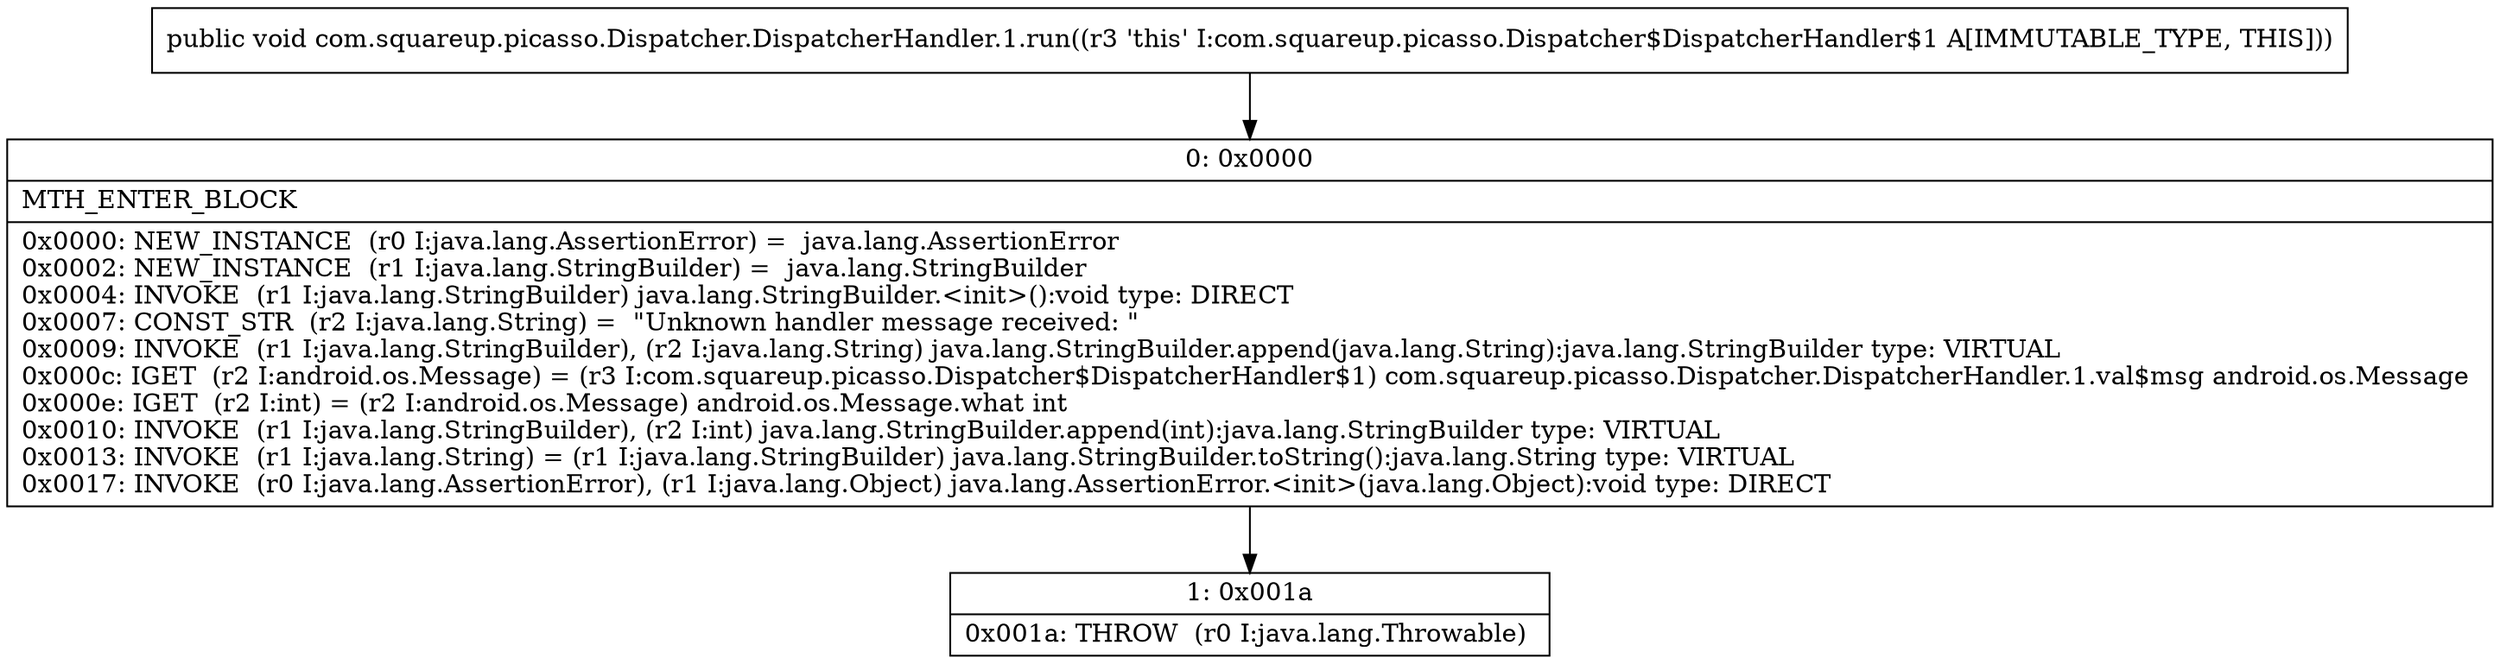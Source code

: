digraph "CFG forcom.squareup.picasso.Dispatcher.DispatcherHandler.1.run()V" {
Node_0 [shape=record,label="{0\:\ 0x0000|MTH_ENTER_BLOCK\l|0x0000: NEW_INSTANCE  (r0 I:java.lang.AssertionError) =  java.lang.AssertionError \l0x0002: NEW_INSTANCE  (r1 I:java.lang.StringBuilder) =  java.lang.StringBuilder \l0x0004: INVOKE  (r1 I:java.lang.StringBuilder) java.lang.StringBuilder.\<init\>():void type: DIRECT \l0x0007: CONST_STR  (r2 I:java.lang.String) =  \"Unknown handler message received: \" \l0x0009: INVOKE  (r1 I:java.lang.StringBuilder), (r2 I:java.lang.String) java.lang.StringBuilder.append(java.lang.String):java.lang.StringBuilder type: VIRTUAL \l0x000c: IGET  (r2 I:android.os.Message) = (r3 I:com.squareup.picasso.Dispatcher$DispatcherHandler$1) com.squareup.picasso.Dispatcher.DispatcherHandler.1.val$msg android.os.Message \l0x000e: IGET  (r2 I:int) = (r2 I:android.os.Message) android.os.Message.what int \l0x0010: INVOKE  (r1 I:java.lang.StringBuilder), (r2 I:int) java.lang.StringBuilder.append(int):java.lang.StringBuilder type: VIRTUAL \l0x0013: INVOKE  (r1 I:java.lang.String) = (r1 I:java.lang.StringBuilder) java.lang.StringBuilder.toString():java.lang.String type: VIRTUAL \l0x0017: INVOKE  (r0 I:java.lang.AssertionError), (r1 I:java.lang.Object) java.lang.AssertionError.\<init\>(java.lang.Object):void type: DIRECT \l}"];
Node_1 [shape=record,label="{1\:\ 0x001a|0x001a: THROW  (r0 I:java.lang.Throwable) \l}"];
MethodNode[shape=record,label="{public void com.squareup.picasso.Dispatcher.DispatcherHandler.1.run((r3 'this' I:com.squareup.picasso.Dispatcher$DispatcherHandler$1 A[IMMUTABLE_TYPE, THIS])) }"];
MethodNode -> Node_0;
Node_0 -> Node_1;
}

